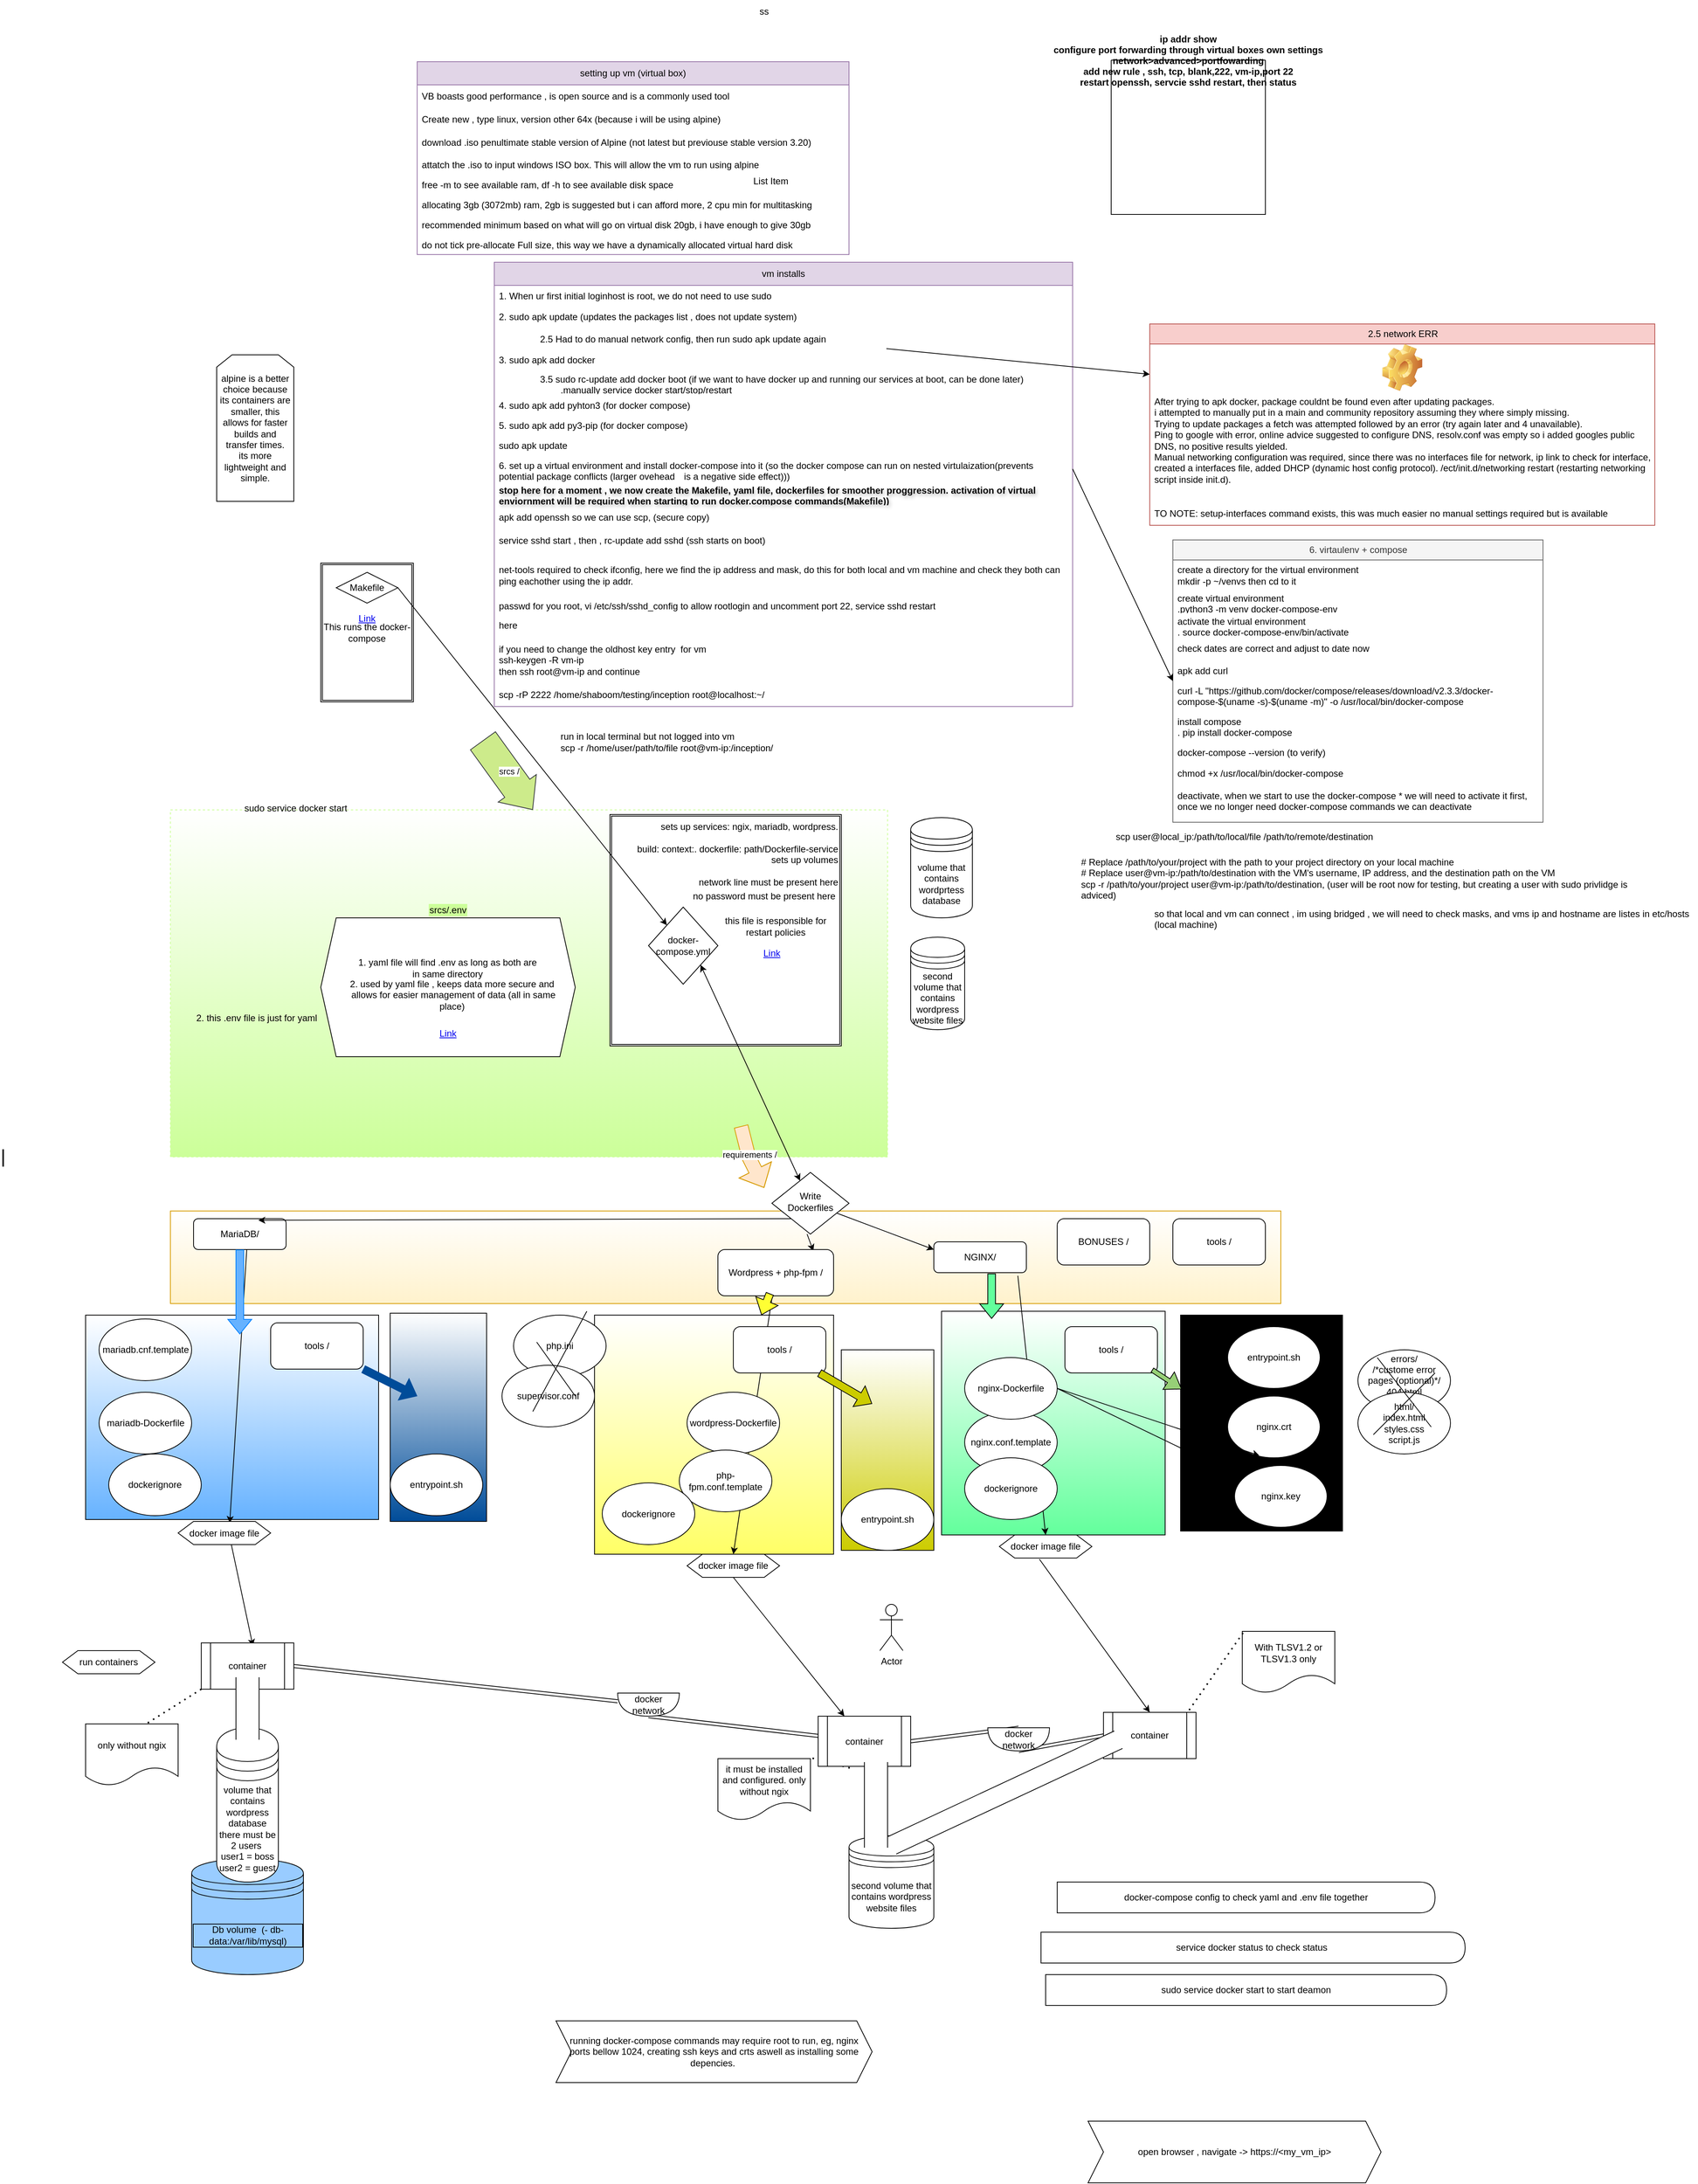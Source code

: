 <mxfile version="26.0.16">
  <diagram id="C5RBs43oDa-KdzZeNtuy" name="Page-1">
    <mxGraphModel dx="2435" dy="3095" grid="1" gridSize="10" guides="1" tooltips="1" connect="1" arrows="1" fold="1" page="1" pageScale="1" pageWidth="827" pageHeight="1169" background="#ffffff" math="0" shadow="0">
      <root>
        <mxCell id="WIyWlLk6GJQsqaUBKTNV-0" />
        <mxCell id="WIyWlLk6GJQsqaUBKTNV-1" parent="WIyWlLk6GJQsqaUBKTNV-0" />
        <mxCell id="QDZcUWIWedcfiBCgo4B5-206" value="Db volume&amp;nbsp; (- db-data:/var/lib/mysql)" style="shape=datastore;whiteSpace=wrap;html=1;labelBackgroundColor=none;labelBorderColor=default;fillColor=light-dark(#99CCFF,#EDEDED);" parent="WIyWlLk6GJQsqaUBKTNV-1" vertex="1">
          <mxGeometry x="-222.5" y="470" width="145" height="150" as="geometry" />
        </mxCell>
        <mxCell id="Z3fMapQdSAwZX1owhjYI-29" value="" style="rounded=0;whiteSpace=wrap;html=1;gradientColor=#004C99;" vertex="1" parent="WIyWlLk6GJQsqaUBKTNV-1">
          <mxGeometry x="35" y="-237.5" width="125" height="270" as="geometry" />
        </mxCell>
        <mxCell id="Z3fMapQdSAwZX1owhjYI-28" value="" style="rounded=0;whiteSpace=wrap;html=1;gradientColor=#66B2FF;" vertex="1" parent="WIyWlLk6GJQsqaUBKTNV-1">
          <mxGeometry x="-360" y="-235" width="380" height="265" as="geometry" />
        </mxCell>
        <mxCell id="Z3fMapQdSAwZX1owhjYI-17" value="" style="rounded=0;whiteSpace=wrap;html=1;gradientColor=#CCCC00;" vertex="1" parent="WIyWlLk6GJQsqaUBKTNV-1">
          <mxGeometry x="620" y="-190" width="120" height="260" as="geometry" />
        </mxCell>
        <mxCell id="Z3fMapQdSAwZX1owhjYI-14" value="" style="whiteSpace=wrap;html=1;aspect=fixed;gradientColor=#FFFF66;" vertex="1" parent="WIyWlLk6GJQsqaUBKTNV-1">
          <mxGeometry x="300" y="-235" width="310" height="310" as="geometry" />
        </mxCell>
        <mxCell id="Z3fMapQdSAwZX1owhjYI-5" value="" style="rounded=0;whiteSpace=wrap;html=1;gradientColor=light-dark(#97D077,#EDEDED);" vertex="1" parent="WIyWlLk6GJQsqaUBKTNV-1">
          <mxGeometry x="1060" y="-235" width="210" height="280" as="geometry" />
        </mxCell>
        <mxCell id="Z3fMapQdSAwZX1owhjYI-3" value="" style="rounded=0;whiteSpace=wrap;html=1;gradientColor=#63FF9C;" vertex="1" parent="WIyWlLk6GJQsqaUBKTNV-1">
          <mxGeometry x="750" y="-240" width="290" height="290" as="geometry" />
        </mxCell>
        <mxCell id="VuhiG2OMYxqmFF7oU0-H-84" value="" style="rounded=0;whiteSpace=wrap;html=1;fillColor=#FFFFFF;strokeColor=#d79b00;gradientColor=#FFF2CC;" parent="WIyWlLk6GJQsqaUBKTNV-1" vertex="1">
          <mxGeometry x="-250" y="-370" width="1440" height="120" as="geometry" />
        </mxCell>
        <mxCell id="VuhiG2OMYxqmFF7oU0-H-65" value="2.5 network ERR" style="swimlane;fontStyle=0;childLayout=stackLayout;horizontal=1;startSize=26;fillColor=#f8cecc;horizontalStack=0;resizeParent=1;resizeParentMax=0;resizeLast=0;collapsible=1;marginBottom=0;html=1;strokeColor=#b85450;" parent="WIyWlLk6GJQsqaUBKTNV-1" vertex="1">
          <mxGeometry x="1020" y="-1520" width="655" height="261" as="geometry">
            <mxRectangle x="1070" y="-1400" width="110" height="30" as="alternateBounds" />
          </mxGeometry>
        </mxCell>
        <mxCell id="VuhiG2OMYxqmFF7oU0-H-69" value="" style="shape=image;html=1;verticalLabelPosition=bottom;verticalAlign=top;imageAspect=1;aspect=fixed;image=img/clipart/Gear_128x128.png" parent="VuhiG2OMYxqmFF7oU0-H-65" vertex="1">
          <mxGeometry y="26" width="655" height="61" as="geometry" />
        </mxCell>
        <mxCell id="VuhiG2OMYxqmFF7oU0-H-66" value="After trying to apk docker, package couldnt be found even after updating packages.&lt;div&gt;i attempted to manually put in a main and community repository assuming they where simply missing.&lt;/div&gt;&lt;div&gt;Trying to update packages a fetch was attempted followed by an error (try again later and 4 unavailable).&lt;/div&gt;&lt;div&gt;Ping to google with error, online advice suggested to configure DNS, resolv.conf was empty so i added googles public DNS, no positive results yielded.&lt;/div&gt;&lt;div&gt;Manual networking configuration was required, since there was no interfaces file for network, ip link to check for interface, created a interfaces file, added DHCP (dynamic host config protocol). /ect/init.d/networking restart (restarting networking script inside init.d).&lt;/div&gt;" style="text;strokeColor=none;fillColor=none;align=left;verticalAlign=top;spacingLeft=4;spacingRight=4;overflow=hidden;rotatable=0;points=[[0,0.5],[1,0.5]];portConstraint=eastwest;whiteSpace=wrap;html=1;" parent="VuhiG2OMYxqmFF7oU0-H-65" vertex="1">
          <mxGeometry y="87" width="655" height="144" as="geometry" />
        </mxCell>
        <mxCell id="Z3fMapQdSAwZX1owhjYI-55" value="TO NOTE: setup-interfaces command exists, this was much easier no manual settings required but is available" style="text;strokeColor=none;fillColor=none;align=left;verticalAlign=middle;spacingLeft=4;spacingRight=4;overflow=hidden;points=[[0,0.5],[1,0.5]];portConstraint=eastwest;rotatable=0;whiteSpace=wrap;html=1;" vertex="1" parent="VuhiG2OMYxqmFF7oU0-H-65">
          <mxGeometry y="231" width="655" height="30" as="geometry" />
        </mxCell>
        <mxCell id="VuhiG2OMYxqmFF7oU0-H-0" value="" style="rounded=0;whiteSpace=wrap;html=1;strokeColor=#CCFF99;dashed=1;gradientColor=#CCFF99;" parent="WIyWlLk6GJQsqaUBKTNV-1" vertex="1">
          <mxGeometry x="-250" y="-890" width="930" height="450" as="geometry" />
        </mxCell>
        <mxCell id="QDZcUWIWedcfiBCgo4B5-194" value="sets up services: ngix, mariadb, wordpress.&lt;div&gt;&lt;br&gt;&lt;/div&gt;&lt;div&gt;build: context:. dockerfile: path/Dockerfile-service&lt;/div&gt;&lt;div&gt;sets up volumes&lt;/div&gt;&lt;div&gt;&lt;br&gt;&lt;/div&gt;&lt;div&gt;network line must be present here&lt;/div&gt;" style="shape=ext;double=1;whiteSpace=wrap;html=1;aspect=fixed;align=right;verticalAlign=top;" parent="WIyWlLk6GJQsqaUBKTNV-1" vertex="1">
          <mxGeometry x="320" y="-884" width="300" height="300" as="geometry" />
        </mxCell>
        <mxCell id="QDZcUWIWedcfiBCgo4B5-57" value="This runs the docker-compose" style="shape=ext;double=1;rounded=0;whiteSpace=wrap;html=1;" parent="WIyWlLk6GJQsqaUBKTNV-1" vertex="1">
          <mxGeometry x="-55" y="-1210" width="120" height="180" as="geometry" />
        </mxCell>
        <mxCell id="WIyWlLk6GJQsqaUBKTNV-3" value="NGINX/" style="rounded=1;whiteSpace=wrap;html=1;fontSize=12;glass=0;strokeWidth=1;shadow=0;" parent="WIyWlLk6GJQsqaUBKTNV-1" vertex="1">
          <mxGeometry x="740" y="-330" width="120" height="40" as="geometry" />
        </mxCell>
        <mxCell id="WIyWlLk6GJQsqaUBKTNV-6" value="Write Dockerfiles" style="rhombus;whiteSpace=wrap;html=1;shadow=0;fontFamily=Helvetica;fontSize=12;align=center;strokeWidth=1;spacing=6;spacingTop=-4;" parent="WIyWlLk6GJQsqaUBKTNV-1" vertex="1">
          <mxGeometry x="530" y="-420" width="100" height="80" as="geometry" />
        </mxCell>
        <mxCell id="WIyWlLk6GJQsqaUBKTNV-11" value="MariaDB/" style="rounded=1;whiteSpace=wrap;html=1;fontSize=12;glass=0;strokeWidth=1;shadow=0;" parent="WIyWlLk6GJQsqaUBKTNV-1" vertex="1">
          <mxGeometry x="-220" y="-360" width="120" height="40" as="geometry" />
        </mxCell>
        <mxCell id="QDZcUWIWedcfiBCgo4B5-4" value="" style="endArrow=classic;html=1;rounded=0;entryX=0.7;entryY=0.05;entryDx=0;entryDy=0;entryPerimeter=0;exitX=0;exitY=1;exitDx=0;exitDy=0;" parent="WIyWlLk6GJQsqaUBKTNV-1" source="WIyWlLk6GJQsqaUBKTNV-6" target="WIyWlLk6GJQsqaUBKTNV-11" edge="1">
          <mxGeometry width="50" height="50" relative="1" as="geometry">
            <mxPoint x="390" y="270" as="sourcePoint" />
            <mxPoint x="440" y="220" as="targetPoint" />
          </mxGeometry>
        </mxCell>
        <mxCell id="QDZcUWIWedcfiBCgo4B5-5" value="" style="endArrow=classic;html=1;rounded=0;exitX=0.58;exitY=0.95;exitDx=0;exitDy=0;exitPerimeter=0;entryX=0.825;entryY=0.033;entryDx=0;entryDy=0;entryPerimeter=0;" parent="WIyWlLk6GJQsqaUBKTNV-1" target="VuhiG2OMYxqmFF7oU0-H-88" edge="1">
          <mxGeometry width="50" height="50" relative="1" as="geometry">
            <mxPoint x="575.66" y="-340" as="sourcePoint" />
            <mxPoint x="500.005" y="144" as="targetPoint" />
          </mxGeometry>
        </mxCell>
        <mxCell id="QDZcUWIWedcfiBCgo4B5-6" value="" style="endArrow=classic;html=1;rounded=0;entryX=0;entryY=0.25;entryDx=0;entryDy=0;" parent="WIyWlLk6GJQsqaUBKTNV-1" source="WIyWlLk6GJQsqaUBKTNV-6" target="WIyWlLk6GJQsqaUBKTNV-3" edge="1">
          <mxGeometry width="50" height="50" relative="1" as="geometry">
            <mxPoint x="390" y="270" as="sourcePoint" />
            <mxPoint x="440" y="220" as="targetPoint" />
          </mxGeometry>
        </mxCell>
        <mxCell id="QDZcUWIWedcfiBCgo4B5-7" value="Makefile" style="rhombus;whiteSpace=wrap;html=1;" parent="WIyWlLk6GJQsqaUBKTNV-1" vertex="1">
          <mxGeometry x="-35" y="-1198" width="80" height="40" as="geometry" />
        </mxCell>
        <mxCell id="QDZcUWIWedcfiBCgo4B5-8" value="docker-compose.yml" style="rhombus;whiteSpace=wrap;html=1;" parent="WIyWlLk6GJQsqaUBKTNV-1" vertex="1">
          <mxGeometry x="370" y="-764" width="90" height="100" as="geometry" />
        </mxCell>
        <mxCell id="QDZcUWIWedcfiBCgo4B5-10" value="run containers" style="shape=hexagon;perimeter=hexagonPerimeter2;whiteSpace=wrap;html=1;fixedSize=1;" parent="WIyWlLk6GJQsqaUBKTNV-1" vertex="1">
          <mxGeometry x="-390" y="200" width="120" height="30" as="geometry" />
        </mxCell>
        <mxCell id="QDZcUWIWedcfiBCgo4B5-14" value="only without ngix" style="shape=document;whiteSpace=wrap;html=1;boundedLbl=1;" parent="WIyWlLk6GJQsqaUBKTNV-1" vertex="1">
          <mxGeometry x="-360" y="295" width="120" height="80" as="geometry" />
        </mxCell>
        <mxCell id="QDZcUWIWedcfiBCgo4B5-15" value="it must be installed and configured. only without ngix" style="shape=document;whiteSpace=wrap;html=1;boundedLbl=1;" parent="WIyWlLk6GJQsqaUBKTNV-1" vertex="1">
          <mxGeometry x="460" y="340" width="120" height="80" as="geometry" />
        </mxCell>
        <mxCell id="QDZcUWIWedcfiBCgo4B5-16" value="With TLSV1.2 or TLSV1.3 only" style="shape=document;whiteSpace=wrap;html=1;boundedLbl=1;" parent="WIyWlLk6GJQsqaUBKTNV-1" vertex="1">
          <mxGeometry x="1140" y="175" width="120" height="80" as="geometry" />
        </mxCell>
        <mxCell id="QDZcUWIWedcfiBCgo4B5-17" value="" style="endArrow=none;dashed=1;html=1;dashPattern=1 3;strokeWidth=2;rounded=0;entryX=0.667;entryY=-0.012;entryDx=0;entryDy=0;entryPerimeter=0;exitX=0;exitY=1;exitDx=0;exitDy=0;" parent="WIyWlLk6GJQsqaUBKTNV-1" source="QDZcUWIWedcfiBCgo4B5-28" target="QDZcUWIWedcfiBCgo4B5-14" edge="1">
          <mxGeometry width="50" height="50" relative="1" as="geometry">
            <mxPoint x="390" y="270" as="sourcePoint" />
            <mxPoint x="440" y="220" as="targetPoint" />
          </mxGeometry>
        </mxCell>
        <mxCell id="QDZcUWIWedcfiBCgo4B5-18" value="" style="endArrow=none;dashed=1;html=1;dashPattern=1 3;strokeWidth=2;rounded=0;entryX=0.975;entryY=-0.025;entryDx=0;entryDy=0;entryPerimeter=0;exitX=0.342;exitY=1.033;exitDx=0;exitDy=0;exitPerimeter=0;" parent="WIyWlLk6GJQsqaUBKTNV-1" source="QDZcUWIWedcfiBCgo4B5-27" target="QDZcUWIWedcfiBCgo4B5-15" edge="1">
          <mxGeometry width="50" height="50" relative="1" as="geometry">
            <mxPoint x="390" y="270" as="sourcePoint" />
            <mxPoint x="440" y="220" as="targetPoint" />
          </mxGeometry>
        </mxCell>
        <mxCell id="QDZcUWIWedcfiBCgo4B5-19" value="" style="endArrow=none;dashed=1;html=1;dashPattern=1 3;strokeWidth=2;rounded=0;entryX=0.583;entryY=0.933;entryDx=0;entryDy=0;exitX=0.008;exitY=0.025;exitDx=0;exitDy=0;exitPerimeter=0;entryPerimeter=0;" parent="WIyWlLk6GJQsqaUBKTNV-1" source="QDZcUWIWedcfiBCgo4B5-16" target="QDZcUWIWedcfiBCgo4B5-26" edge="1">
          <mxGeometry width="50" height="50" relative="1" as="geometry">
            <mxPoint x="390" y="270" as="sourcePoint" />
            <mxPoint x="440" y="220" as="targetPoint" />
          </mxGeometry>
        </mxCell>
        <mxCell id="QDZcUWIWedcfiBCgo4B5-20" value="" style="endArrow=classic;html=1;rounded=0;exitX=1;exitY=0.5;exitDx=0;exitDy=0;" parent="WIyWlLk6GJQsqaUBKTNV-1" source="QDZcUWIWedcfiBCgo4B5-7" target="QDZcUWIWedcfiBCgo4B5-8" edge="1">
          <mxGeometry width="50" height="50" relative="1" as="geometry">
            <mxPoint x="390" y="270" as="sourcePoint" />
            <mxPoint x="440" y="220" as="targetPoint" />
          </mxGeometry>
        </mxCell>
        <mxCell id="QDZcUWIWedcfiBCgo4B5-23" value="" style="endArrow=classic;html=1;rounded=0;exitX=0.575;exitY=1;exitDx=0;exitDy=0;exitPerimeter=0;entryX=0.558;entryY=0.067;entryDx=0;entryDy=0;entryPerimeter=0;" parent="WIyWlLk6GJQsqaUBKTNV-1" source="QDZcUWIWedcfiBCgo4B5-29" target="QDZcUWIWedcfiBCgo4B5-28" edge="1">
          <mxGeometry width="50" height="50" relative="1" as="geometry">
            <mxPoint x="390" y="270" as="sourcePoint" />
            <mxPoint x="380" y="340" as="targetPoint" />
          </mxGeometry>
        </mxCell>
        <mxCell id="QDZcUWIWedcfiBCgo4B5-24" value="" style="endArrow=classic;html=1;rounded=0;exitX=0.5;exitY=1;exitDx=0;exitDy=0;" parent="WIyWlLk6GJQsqaUBKTNV-1" source="QDZcUWIWedcfiBCgo4B5-195" target="QDZcUWIWedcfiBCgo4B5-27" edge="1">
          <mxGeometry width="50" height="50" relative="1" as="geometry">
            <mxPoint x="390" y="270" as="sourcePoint" />
            <mxPoint x="590" y="480" as="targetPoint" />
          </mxGeometry>
        </mxCell>
        <mxCell id="QDZcUWIWedcfiBCgo4B5-25" value="" style="endArrow=classic;html=1;rounded=0;exitX=0.433;exitY=1.05;exitDx=0;exitDy=0;exitPerimeter=0;entryX=0.5;entryY=0;entryDx=0;entryDy=0;" parent="WIyWlLk6GJQsqaUBKTNV-1" source="QDZcUWIWedcfiBCgo4B5-196" target="QDZcUWIWedcfiBCgo4B5-26" edge="1">
          <mxGeometry width="50" height="50" relative="1" as="geometry">
            <mxPoint x="390" y="270" as="sourcePoint" />
            <mxPoint x="747" y="470" as="targetPoint" />
          </mxGeometry>
        </mxCell>
        <mxCell id="QDZcUWIWedcfiBCgo4B5-26" value="container" style="shape=process;whiteSpace=wrap;html=1;backgroundOutline=1;" parent="WIyWlLk6GJQsqaUBKTNV-1" vertex="1">
          <mxGeometry x="960" y="280" width="120" height="60" as="geometry" />
        </mxCell>
        <mxCell id="QDZcUWIWedcfiBCgo4B5-27" value="container" style="shape=process;whiteSpace=wrap;html=1;backgroundOutline=1;" parent="WIyWlLk6GJQsqaUBKTNV-1" vertex="1">
          <mxGeometry x="590" y="285" width="120" height="65" as="geometry" />
        </mxCell>
        <mxCell id="QDZcUWIWedcfiBCgo4B5-28" value="container" style="shape=process;whiteSpace=wrap;html=1;backgroundOutline=1;" parent="WIyWlLk6GJQsqaUBKTNV-1" vertex="1">
          <mxGeometry x="-210" y="190" width="120" height="60" as="geometry" />
        </mxCell>
        <mxCell id="QDZcUWIWedcfiBCgo4B5-30" value="volume that contains wordprtess database" style="shape=datastore;whiteSpace=wrap;html=1;" parent="WIyWlLk6GJQsqaUBKTNV-1" vertex="1">
          <mxGeometry x="710" y="-880" width="80" height="130" as="geometry" />
        </mxCell>
        <mxCell id="QDZcUWIWedcfiBCgo4B5-32" value="second volume that contains wordpress website files" style="shape=datastore;whiteSpace=wrap;html=1;" parent="WIyWlLk6GJQsqaUBKTNV-1" vertex="1">
          <mxGeometry x="710" y="-725" width="70" height="120" as="geometry" />
        </mxCell>
        <mxCell id="QDZcUWIWedcfiBCgo4B5-54" value="" style="shape=link;html=1;rounded=0;exitX=1;exitY=0.5;exitDx=0;exitDy=0;" parent="WIyWlLk6GJQsqaUBKTNV-1" source="QDZcUWIWedcfiBCgo4B5-36" target="QDZcUWIWedcfiBCgo4B5-27" edge="1">
          <mxGeometry width="100" relative="1" as="geometry">
            <mxPoint x="340" y="390" as="sourcePoint" />
            <mxPoint x="440" y="390" as="targetPoint" />
          </mxGeometry>
        </mxCell>
        <UserObject label="Link" link="https://github.com/sparklebutt/Inception/blob/main/flowchart/Makefile" id="QDZcUWIWedcfiBCgo4B5-56">
          <mxCell style="text;html=1;strokeColor=none;fillColor=none;whiteSpace=wrap;align=center;verticalAlign=middle;fontColor=#0000EE;fontStyle=4;" parent="WIyWlLk6GJQsqaUBKTNV-1" vertex="1">
            <mxGeometry x="-25" y="-1158" width="60" height="40" as="geometry" />
          </mxCell>
        </UserObject>
        <mxCell id="QDZcUWIWedcfiBCgo4B5-144" value="" style="line;strokeWidth=2;html=1;direction=south;" parent="WIyWlLk6GJQsqaUBKTNV-1" vertex="1">
          <mxGeometry x="-470" y="-450" width="6.11" height="22.5" as="geometry" />
        </mxCell>
        <mxCell id="QDZcUWIWedcfiBCgo4B5-193" value="" style="endArrow=classic;startArrow=classic;html=1;rounded=0;entryX=1;entryY=1;entryDx=0;entryDy=0;" parent="WIyWlLk6GJQsqaUBKTNV-1" source="WIyWlLk6GJQsqaUBKTNV-6" target="QDZcUWIWedcfiBCgo4B5-8" edge="1">
          <mxGeometry width="50" height="50" relative="1" as="geometry">
            <mxPoint x="540" y="-110" as="sourcePoint" />
            <mxPoint x="590" y="-160" as="targetPoint" />
          </mxGeometry>
        </mxCell>
        <mxCell id="QDZcUWIWedcfiBCgo4B5-197" value="" style="endArrow=classic;html=1;rounded=0;exitX=0.575;exitY=1;exitDx=0;exitDy=0;exitPerimeter=0;entryX=0.558;entryY=0.067;entryDx=0;entryDy=0;entryPerimeter=0;" parent="WIyWlLk6GJQsqaUBKTNV-1" source="WIyWlLk6GJQsqaUBKTNV-11" target="QDZcUWIWedcfiBCgo4B5-29" edge="1">
          <mxGeometry width="50" height="50" relative="1" as="geometry">
            <mxPoint x="224" y="20" as="sourcePoint" />
            <mxPoint x="222" y="294" as="targetPoint" />
          </mxGeometry>
        </mxCell>
        <mxCell id="QDZcUWIWedcfiBCgo4B5-29" value="docker image file" style="shape=hexagon;perimeter=hexagonPerimeter2;whiteSpace=wrap;html=1;fixedSize=1;" parent="WIyWlLk6GJQsqaUBKTNV-1" vertex="1">
          <mxGeometry x="-240" y="32.5" width="120" height="30" as="geometry" />
        </mxCell>
        <mxCell id="QDZcUWIWedcfiBCgo4B5-195" value="docker image file" style="shape=hexagon;perimeter=hexagonPerimeter2;whiteSpace=wrap;html=1;fixedSize=1;" parent="WIyWlLk6GJQsqaUBKTNV-1" vertex="1">
          <mxGeometry x="420" y="75" width="120" height="30" as="geometry" />
        </mxCell>
        <mxCell id="QDZcUWIWedcfiBCgo4B5-199" value="" style="endArrow=classic;html=1;rounded=0;exitX=0.908;exitY=1.1;exitDx=0;exitDy=0;exitPerimeter=0;entryX=0.5;entryY=0;entryDx=0;entryDy=0;" parent="WIyWlLk6GJQsqaUBKTNV-1" source="WIyWlLk6GJQsqaUBKTNV-3" target="QDZcUWIWedcfiBCgo4B5-196" edge="1">
          <mxGeometry width="50" height="50" relative="1" as="geometry">
            <mxPoint x="762" y="-8" as="sourcePoint" />
            <mxPoint x="760" y="470" as="targetPoint" />
          </mxGeometry>
        </mxCell>
        <mxCell id="QDZcUWIWedcfiBCgo4B5-196" value="docker image file" style="shape=hexagon;perimeter=hexagonPerimeter2;whiteSpace=wrap;html=1;fixedSize=1;" parent="WIyWlLk6GJQsqaUBKTNV-1" vertex="1">
          <mxGeometry x="825" y="50" width="120" height="30" as="geometry" />
        </mxCell>
        <mxCell id="QDZcUWIWedcfiBCgo4B5-200" value="volume that contains wordpress database&lt;div&gt;there must be 2 users&amp;nbsp;&lt;div&gt;user1 = boss&lt;/div&gt;&lt;div&gt;user2 = guest&lt;/div&gt;&lt;/div&gt;" style="shape=datastore;whiteSpace=wrap;html=1;" parent="WIyWlLk6GJQsqaUBKTNV-1" vertex="1">
          <mxGeometry x="-190" y="300" width="80" height="200" as="geometry" />
        </mxCell>
        <mxCell id="QDZcUWIWedcfiBCgo4B5-201" value="second volume that contains wordpress website files" style="shape=datastore;whiteSpace=wrap;html=1;" parent="WIyWlLk6GJQsqaUBKTNV-1" vertex="1">
          <mxGeometry x="630" y="440" width="110" height="120" as="geometry" />
        </mxCell>
        <mxCell id="QDZcUWIWedcfiBCgo4B5-203" value="" style="shape=link;html=1;rounded=0;exitX=1;exitY=0.5;exitDx=0;exitDy=0;entryX=0;entryY=0.5;entryDx=0;entryDy=0;" parent="WIyWlLk6GJQsqaUBKTNV-1" source="QDZcUWIWedcfiBCgo4B5-202" target="QDZcUWIWedcfiBCgo4B5-26" edge="1">
          <mxGeometry width="100" relative="1" as="geometry">
            <mxPoint x="580" y="270" as="sourcePoint" />
            <mxPoint x="740" y="270" as="targetPoint" />
          </mxGeometry>
        </mxCell>
        <mxCell id="QDZcUWIWedcfiBCgo4B5-204" value="" style="shape=link;html=1;rounded=0;exitX=1;exitY=0.5;exitDx=0;exitDy=0;entryX=0;entryY=0.5;entryDx=0;entryDy=0;" parent="WIyWlLk6GJQsqaUBKTNV-1" source="QDZcUWIWedcfiBCgo4B5-27" target="QDZcUWIWedcfiBCgo4B5-202" edge="1">
          <mxGeometry width="100" relative="1" as="geometry">
            <mxPoint x="570" y="270" as="sourcePoint" />
            <mxPoint x="700" y="280" as="targetPoint" />
          </mxGeometry>
        </mxCell>
        <mxCell id="QDZcUWIWedcfiBCgo4B5-202" value="docker network" style="shape=or;whiteSpace=wrap;html=1;direction=south;" parent="WIyWlLk6GJQsqaUBKTNV-1" vertex="1">
          <mxGeometry x="810" y="300" width="80" height="30" as="geometry" />
        </mxCell>
        <mxCell id="QDZcUWIWedcfiBCgo4B5-205" value="" style="shape=link;html=1;rounded=0;exitX=1;exitY=0.5;exitDx=0;exitDy=0;" parent="WIyWlLk6GJQsqaUBKTNV-1" source="QDZcUWIWedcfiBCgo4B5-28" target="QDZcUWIWedcfiBCgo4B5-36" edge="1">
          <mxGeometry width="100" relative="1" as="geometry">
            <mxPoint x="275" y="270" as="sourcePoint" />
            <mxPoint x="450" y="270" as="targetPoint" />
          </mxGeometry>
        </mxCell>
        <mxCell id="QDZcUWIWedcfiBCgo4B5-36" value="docker network" style="shape=or;whiteSpace=wrap;html=1;direction=south;" parent="WIyWlLk6GJQsqaUBKTNV-1" vertex="1">
          <mxGeometry x="330" y="255" width="80" height="30" as="geometry" />
        </mxCell>
        <mxCell id="QDZcUWIWedcfiBCgo4B5-207" value="no password must be present here" style="text;html=1;align=center;verticalAlign=middle;whiteSpace=wrap;rounded=0;" parent="WIyWlLk6GJQsqaUBKTNV-1" vertex="1">
          <mxGeometry x="420" y="-793.5" width="200" height="30" as="geometry" />
        </mxCell>
        <mxCell id="QDZcUWIWedcfiBCgo4B5-216" value="srcs/.env" style="shape=hexagon;perimeter=hexagonPerimeter2;whiteSpace=wrap;html=1;fixedSize=1;align=center;labelPosition=center;verticalLabelPosition=top;verticalAlign=bottom;labelBackgroundColor=#CCFF99;labelBorderColor=#CCFF99;" parent="WIyWlLk6GJQsqaUBKTNV-1" vertex="1">
          <mxGeometry x="-55" y="-750" width="330" height="180" as="geometry" />
        </mxCell>
        <mxCell id="QDZcUWIWedcfiBCgo4B5-220" value="1. yaml file will find .env as long as both are in same directory" style="text;html=1;align=center;verticalAlign=middle;whiteSpace=wrap;rounded=0;" parent="WIyWlLk6GJQsqaUBKTNV-1" vertex="1">
          <mxGeometry x="-13" y="-700" width="245" height="30" as="geometry" />
        </mxCell>
        <mxCell id="QDZcUWIWedcfiBCgo4B5-210" value="srcs /" style="shape=flexArrow;endArrow=classic;html=1;rounded=0;width=40;endSize=11;fillColor=#cdeb8b;strokeColor=#36393d;" parent="WIyWlLk6GJQsqaUBKTNV-1" edge="1">
          <mxGeometry x="-0.061" y="4" width="50" height="50" relative="1" as="geometry">
            <mxPoint x="155" y="-980" as="sourcePoint" />
            <mxPoint x="220" y="-890" as="targetPoint" />
            <mxPoint as="offset" />
          </mxGeometry>
        </mxCell>
        <mxCell id="QDZcUWIWedcfiBCgo4B5-222" value="2. this .env file is just for yaml" style="text;html=1;align=center;verticalAlign=middle;whiteSpace=wrap;rounded=0;" parent="WIyWlLk6GJQsqaUBKTNV-1" vertex="1">
          <mxGeometry x="-258" y="-635" width="240" height="30" as="geometry" />
        </mxCell>
        <mxCell id="QDZcUWIWedcfiBCgo4B5-223" value="2. used by yaml file , keeps data more secure and&amp;nbsp; allows for easier management of data (all in same place)&amp;nbsp;" style="text;html=1;align=center;verticalAlign=middle;whiteSpace=wrap;rounded=0;" parent="WIyWlLk6GJQsqaUBKTNV-1" vertex="1">
          <mxGeometry x="-33" y="-665" width="300" height="30" as="geometry" />
        </mxCell>
        <mxCell id="QDZcUWIWedcfiBCgo4B5-224" value="this file is responsible for restart policies" style="text;html=1;align=center;verticalAlign=middle;whiteSpace=wrap;rounded=0;" parent="WIyWlLk6GJQsqaUBKTNV-1" vertex="1">
          <mxGeometry x="450" y="-754" width="170" height="30" as="geometry" />
        </mxCell>
        <UserObject label="Link" link="https://github.com/sparklebutt/Inception/blob/main/flowchart/example_env" id="QDZcUWIWedcfiBCgo4B5-225">
          <mxCell style="text;html=1;strokeColor=none;fillColor=none;whiteSpace=wrap;align=center;verticalAlign=middle;fontColor=#0000EE;fontStyle=4;" parent="WIyWlLk6GJQsqaUBKTNV-1" vertex="1">
            <mxGeometry x="80" y="-620" width="60" height="40" as="geometry" />
          </mxCell>
        </UserObject>
        <UserObject label="Link" link="https://github.com/sparklebutt/Inception/blob/main/flowchart/example_yaml" id="QDZcUWIWedcfiBCgo4B5-226">
          <mxCell style="text;html=1;strokeColor=none;fillColor=none;whiteSpace=wrap;align=center;verticalAlign=middle;fontColor=#0000EE;fontStyle=4;" parent="WIyWlLk6GJQsqaUBKTNV-1" vertex="1">
            <mxGeometry x="500" y="-724" width="60" height="40" as="geometry" />
          </mxCell>
        </UserObject>
        <mxCell id="VuhiG2OMYxqmFF7oU0-H-3" value="requirements /" style="shape=flexArrow;endArrow=classic;html=1;rounded=0;endWidth=28;endSize=8.16;width=18;fillColor=#ffe6cc;strokeColor=#d79b00;" parent="WIyWlLk6GJQsqaUBKTNV-1" edge="1">
          <mxGeometry x="-0.108" y="2" width="50" height="50" relative="1" as="geometry">
            <mxPoint x="490" y="-480" as="sourcePoint" />
            <mxPoint x="520" y="-400" as="targetPoint" />
            <Array as="points">
              <mxPoint x="500" y="-440" />
            </Array>
            <mxPoint as="offset" />
          </mxGeometry>
        </mxCell>
        <mxCell id="VuhiG2OMYxqmFF7oU0-H-5" value="nginx.conf.template" style="ellipse;whiteSpace=wrap;html=1;" parent="WIyWlLk6GJQsqaUBKTNV-1" vertex="1">
          <mxGeometry x="780" y="-110" width="120" height="80" as="geometry" />
        </mxCell>
        <mxCell id="VuhiG2OMYxqmFF7oU0-H-6" value="vm installs" style="swimlane;fontStyle=0;childLayout=stackLayout;horizontal=1;startSize=30;horizontalStack=0;resizeParent=1;resizeParentMax=0;resizeLast=0;collapsible=1;marginBottom=0;whiteSpace=wrap;html=1;fillColor=#e1d5e7;strokeColor=#9673a6;" parent="WIyWlLk6GJQsqaUBKTNV-1" vertex="1">
          <mxGeometry x="170" y="-1600" width="750" height="576" as="geometry">
            <mxRectangle x="420" y="-1270" width="100" height="30" as="alternateBounds" />
          </mxGeometry>
        </mxCell>
        <mxCell id="VuhiG2OMYxqmFF7oU0-H-50" value="1. When ur first initial loginhost is root, we do not need to use sudo" style="text;strokeColor=none;fillColor=none;align=left;verticalAlign=top;spacingLeft=4;spacingRight=4;overflow=hidden;rotatable=0;points=[[0,0.5],[1,0.5]];portConstraint=eastwest;whiteSpace=wrap;html=1;" parent="VuhiG2OMYxqmFF7oU0-H-6" vertex="1">
          <mxGeometry y="30" width="750" height="26" as="geometry" />
        </mxCell>
        <mxCell id="VuhiG2OMYxqmFF7oU0-H-7" value="2. sudo apk update (updates the packages list , does not update system)" style="text;strokeColor=none;fillColor=none;align=left;verticalAlign=middle;spacingLeft=4;spacingRight=4;overflow=hidden;points=[[0,0.5],[1,0.5]];portConstraint=eastwest;rotatable=0;whiteSpace=wrap;html=1;" parent="VuhiG2OMYxqmFF7oU0-H-6" vertex="1">
          <mxGeometry y="56" width="750" height="30" as="geometry" />
        </mxCell>
        <mxCell id="VuhiG2OMYxqmFF7oU0-H-51" value="&lt;span style=&quot;white-space: pre;&quot;&gt;&#x9;&lt;/span&gt;&lt;span style=&quot;white-space: pre;&quot;&gt;&#x9;&lt;/span&gt;2.5 Had to do manual network config, then run sudo apk update again" style="text;strokeColor=none;fillColor=none;align=left;verticalAlign=top;spacingLeft=4;spacingRight=4;overflow=hidden;rotatable=0;points=[[0,0.5],[1,0.5]];portConstraint=eastwest;whiteSpace=wrap;html=1;" parent="VuhiG2OMYxqmFF7oU0-H-6" vertex="1">
          <mxGeometry y="86" width="750" height="26" as="geometry" />
        </mxCell>
        <mxCell id="VuhiG2OMYxqmFF7oU0-H-8" value="3. sudo apk add docker" style="text;strokeColor=none;fillColor=none;align=left;verticalAlign=middle;spacingLeft=4;spacingRight=4;overflow=hidden;points=[[0,0.5],[1,0.5]];portConstraint=eastwest;rotatable=0;whiteSpace=wrap;html=1;" parent="VuhiG2OMYxqmFF7oU0-H-6" vertex="1">
          <mxGeometry y="112" width="750" height="30" as="geometry" />
        </mxCell>
        <mxCell id="VuhiG2OMYxqmFF7oU0-H-9" value="&lt;span style=&quot;white-space: pre;&quot;&gt;&#x9;&lt;/span&gt;&lt;span style=&quot;white-space: pre;&quot;&gt;&#x9;&lt;/span&gt;3.5 sudo rc-update add docker boot (if we want to have docker up and running our services at boot, can be done later)&lt;div&gt;&lt;span style=&quot;white-space: pre;&quot;&gt;&#x9;&lt;/span&gt;&lt;span style=&quot;white-space: pre;&quot;&gt;&#x9;&lt;/span&gt;&lt;span style=&quot;white-space: pre;&quot;&gt;&#x9;&lt;/span&gt;.manually service docker start/stop/restart&lt;/div&gt;" style="text;strokeColor=none;fillColor=none;align=left;verticalAlign=middle;spacingLeft=4;spacingRight=4;overflow=hidden;points=[[0,0.5],[1,0.5]];portConstraint=eastwest;rotatable=0;whiteSpace=wrap;html=1;" parent="VuhiG2OMYxqmFF7oU0-H-6" vertex="1">
          <mxGeometry y="142" width="750" height="30" as="geometry" />
        </mxCell>
        <mxCell id="VuhiG2OMYxqmFF7oU0-H-12" value="4. sudo apk add pyhton3 (for docker compose)&amp;nbsp;" style="text;strokeColor=none;fillColor=none;align=left;verticalAlign=top;spacingLeft=4;spacingRight=4;overflow=hidden;rotatable=0;points=[[0,0.5],[1,0.5]];portConstraint=eastwest;whiteSpace=wrap;html=1;" parent="VuhiG2OMYxqmFF7oU0-H-6" vertex="1">
          <mxGeometry y="172" width="750" height="26" as="geometry" />
        </mxCell>
        <mxCell id="VuhiG2OMYxqmFF7oU0-H-13" value="5. sudo apk add py3-pip (for docker compose)" style="text;strokeColor=none;fillColor=none;align=left;verticalAlign=top;spacingLeft=4;spacingRight=4;overflow=hidden;rotatable=0;points=[[0,0.5],[1,0.5]];portConstraint=eastwest;whiteSpace=wrap;html=1;" parent="VuhiG2OMYxqmFF7oU0-H-6" vertex="1">
          <mxGeometry y="198" width="750" height="26" as="geometry" />
        </mxCell>
        <mxCell id="VuhiG2OMYxqmFF7oU0-H-25" value="sudo apk update" style="text;strokeColor=none;fillColor=none;align=left;verticalAlign=top;spacingLeft=4;spacingRight=4;overflow=hidden;rotatable=0;points=[[0,0.5],[1,0.5]];portConstraint=eastwest;whiteSpace=wrap;html=1;" parent="VuhiG2OMYxqmFF7oU0-H-6" vertex="1">
          <mxGeometry y="224" width="750" height="26" as="geometry" />
        </mxCell>
        <mxCell id="VuhiG2OMYxqmFF7oU0-H-71" value="6. set up a virtual environment and install docker-compose into it (so the docker compose can run on nested virtulaization(prevents potential package conflicts (larger ovehead &lt;span style=&quot;white-space: pre;&quot;&gt;&#x9;&lt;/span&gt;is a negative side effect)))" style="text;strokeColor=none;fillColor=none;align=left;verticalAlign=top;spacingLeft=4;spacingRight=4;overflow=hidden;rotatable=0;points=[[0,0.5],[1,0.5]];portConstraint=eastwest;whiteSpace=wrap;html=1;" parent="VuhiG2OMYxqmFF7oU0-H-6" vertex="1">
          <mxGeometry y="250" width="750" height="36" as="geometry" />
        </mxCell>
        <mxCell id="VuhiG2OMYxqmFF7oU0-H-79" value="stop here for a moment , we now create the Makefile, yaml file, dockerfiles for smoother proggression. activation of virtual enviornment will be required when starting to run docker.compose commands(Makefile))&amp;nbsp;" style="text;strokeColor=none;fillColor=none;align=left;verticalAlign=middle;spacingLeft=4;spacingRight=4;overflow=hidden;points=[[0,0.5],[1,0.5]];portConstraint=eastwest;rotatable=0;whiteSpace=wrap;html=1;fontStyle=1;textShadow=1;" parent="VuhiG2OMYxqmFF7oU0-H-6" vertex="1">
          <mxGeometry y="286" width="750" height="30" as="geometry" />
        </mxCell>
        <mxCell id="Z3fMapQdSAwZX1owhjYI-53" value="apk add openssh so we can use scp, (secure copy)" style="text;strokeColor=none;fillColor=none;align=left;verticalAlign=middle;spacingLeft=4;spacingRight=4;overflow=hidden;points=[[0,0.5],[1,0.5]];portConstraint=eastwest;rotatable=0;whiteSpace=wrap;html=1;" vertex="1" parent="VuhiG2OMYxqmFF7oU0-H-6">
          <mxGeometry y="316" width="750" height="30" as="geometry" />
        </mxCell>
        <mxCell id="Z3fMapQdSAwZX1owhjYI-54" value="service sshd start , then , rc-update add sshd (ssh starts on boot)" style="text;strokeColor=none;fillColor=none;align=left;verticalAlign=middle;spacingLeft=4;spacingRight=4;overflow=hidden;points=[[0,0.5],[1,0.5]];portConstraint=eastwest;rotatable=0;whiteSpace=wrap;html=1;" vertex="1" parent="VuhiG2OMYxqmFF7oU0-H-6">
          <mxGeometry y="346" width="750" height="30" as="geometry" />
        </mxCell>
        <mxCell id="Z3fMapQdSAwZX1owhjYI-57" value="net-tools required to check ifconfig, here we find the ip address and mask, do this for both local and vm machine and check they both can ping eachother using the ip addr." style="text;strokeColor=none;fillColor=none;align=left;verticalAlign=middle;spacingLeft=4;spacingRight=4;overflow=hidden;points=[[0,0.5],[1,0.5]];portConstraint=eastwest;rotatable=0;whiteSpace=wrap;html=1;" vertex="1" parent="VuhiG2OMYxqmFF7oU0-H-6">
          <mxGeometry y="376" width="750" height="60" as="geometry" />
        </mxCell>
        <mxCell id="Z3fMapQdSAwZX1owhjYI-59" value="passwd for you root, vi /etc/ssh/sshd_config to allow rootlogin and uncomment port 22, service sshd restart" style="text;strokeColor=none;fillColor=none;align=left;verticalAlign=middle;spacingLeft=4;spacingRight=4;overflow=hidden;points=[[0,0.5],[1,0.5]];portConstraint=eastwest;rotatable=0;whiteSpace=wrap;html=1;" vertex="1" parent="VuhiG2OMYxqmFF7oU0-H-6">
          <mxGeometry y="436" width="750" height="20" as="geometry" />
        </mxCell>
        <mxCell id="Z3fMapQdSAwZX1owhjYI-63" value="here" style="text;strokeColor=none;fillColor=none;align=left;verticalAlign=middle;spacingLeft=4;spacingRight=4;overflow=hidden;points=[[0,0.5],[1,0.5]];portConstraint=eastwest;rotatable=0;whiteSpace=wrap;html=1;" vertex="1" parent="VuhiG2OMYxqmFF7oU0-H-6">
          <mxGeometry y="456" width="750" height="30" as="geometry" />
        </mxCell>
        <mxCell id="Z3fMapQdSAwZX1owhjYI-60" value="&lt;div&gt;if you need to change the oldhost key entry&amp;nbsp; for vm&lt;/div&gt;ssh-keygen -R vm-ip&lt;div&gt;then ssh root@vm-ip and continue&lt;/div&gt;" style="text;strokeColor=none;fillColor=none;align=left;verticalAlign=middle;spacingLeft=4;spacingRight=4;overflow=hidden;points=[[0,0.5],[1,0.5]];portConstraint=eastwest;rotatable=0;whiteSpace=wrap;html=1;" vertex="1" parent="VuhiG2OMYxqmFF7oU0-H-6">
          <mxGeometry y="486" width="750" height="60" as="geometry" />
        </mxCell>
        <mxCell id="Z3fMapQdSAwZX1owhjYI-67" value="scp -rP 2222 /home/shaboom/testing/inception root@localhost:~/" style="text;strokeColor=none;fillColor=none;align=left;verticalAlign=middle;spacingLeft=4;spacingRight=4;overflow=hidden;points=[[0,0.5],[1,0.5]];portConstraint=eastwest;rotatable=0;whiteSpace=wrap;html=1;" vertex="1" parent="VuhiG2OMYxqmFF7oU0-H-6">
          <mxGeometry y="546" width="750" height="30" as="geometry" />
        </mxCell>
        <mxCell id="VuhiG2OMYxqmFF7oU0-H-26" value="alpine is a better choice because its containers are smaller, this allows for faster builds and transfer times.&lt;div&gt;its more lightweight and simple.&lt;/div&gt;" style="shape=loopLimit;whiteSpace=wrap;html=1;" parent="WIyWlLk6GJQsqaUBKTNV-1" vertex="1">
          <mxGeometry x="-190" y="-1480" width="100" height="190" as="geometry" />
        </mxCell>
        <mxCell id="VuhiG2OMYxqmFF7oU0-H-27" value="nginx.crt" style="ellipse;whiteSpace=wrap;html=1;" parent="WIyWlLk6GJQsqaUBKTNV-1" vertex="1">
          <mxGeometry x="1121" y="-130" width="120" height="80" as="geometry" />
        </mxCell>
        <mxCell id="VuhiG2OMYxqmFF7oU0-H-28" value="nginx.key" style="ellipse;whiteSpace=wrap;html=1;" parent="WIyWlLk6GJQsqaUBKTNV-1" vertex="1">
          <mxGeometry x="1130" y="-40" width="120" height="80" as="geometry" />
        </mxCell>
        <mxCell id="VuhiG2OMYxqmFF7oU0-H-29" value="entrypoint.sh" style="ellipse;whiteSpace=wrap;html=1;" parent="WIyWlLk6GJQsqaUBKTNV-1" vertex="1">
          <mxGeometry x="1121" y="-220" width="120" height="80" as="geometry" />
        </mxCell>
        <mxCell id="VuhiG2OMYxqmFF7oU0-H-30" value="errors/&lt;div&gt;/*custome error pages (optional)*/&lt;br&gt;&lt;div&gt;404.html&lt;/div&gt;&lt;div&gt;500.html&lt;/div&gt;&lt;/div&gt;" style="ellipse;whiteSpace=wrap;html=1;" parent="WIyWlLk6GJQsqaUBKTNV-1" vertex="1">
          <mxGeometry x="1290" y="-190" width="120" height="80" as="geometry" />
        </mxCell>
        <mxCell id="VuhiG2OMYxqmFF7oU0-H-31" value="html/&lt;div&gt;index.html&lt;/div&gt;&lt;div&gt;styles.css&lt;/div&gt;&lt;div&gt;script.js&lt;/div&gt;" style="ellipse;whiteSpace=wrap;html=1;" parent="WIyWlLk6GJQsqaUBKTNV-1" vertex="1">
          <mxGeometry x="1290" y="-135" width="120" height="80" as="geometry" />
        </mxCell>
        <mxCell id="VuhiG2OMYxqmFF7oU0-H-36" value="php.ini" style="ellipse;whiteSpace=wrap;html=1;" parent="WIyWlLk6GJQsqaUBKTNV-1" vertex="1">
          <mxGeometry x="195" y="-235" width="120" height="80" as="geometry" />
        </mxCell>
        <mxCell id="VuhiG2OMYxqmFF7oU0-H-37" value="supervisor.conf" style="ellipse;whiteSpace=wrap;html=1;" parent="WIyWlLk6GJQsqaUBKTNV-1" vertex="1">
          <mxGeometry x="180" y="-170" width="120" height="80" as="geometry" />
        </mxCell>
        <mxCell id="VuhiG2OMYxqmFF7oU0-H-38" value="mariadb.cnf.template" style="ellipse;whiteSpace=wrap;html=1;" parent="WIyWlLk6GJQsqaUBKTNV-1" vertex="1">
          <mxGeometry x="-342.5" y="-230" width="120" height="80" as="geometry" />
        </mxCell>
        <mxCell id="VuhiG2OMYxqmFF7oU0-H-39" value="open browser , navigate -&amp;gt; https://&amp;lt;my_vm_ip&amp;gt;" style="shape=step;perimeter=stepPerimeter;whiteSpace=wrap;html=1;fixedSize=1;" parent="WIyWlLk6GJQsqaUBKTNV-1" vertex="1">
          <mxGeometry x="940" y="810" width="380" height="80" as="geometry" />
        </mxCell>
        <mxCell id="VuhiG2OMYxqmFF7oU0-H-40" value="running docker-compose commands may require root to run, eg, nginx&lt;div&gt;ports bellow 1024, creating ssh keys and crts aswell as installing some depencies.&amp;nbsp;&lt;/div&gt;" style="shape=step;perimeter=stepPerimeter;whiteSpace=wrap;html=1;fixedSize=1;" parent="WIyWlLk6GJQsqaUBKTNV-1" vertex="1">
          <mxGeometry x="250" y="680" width="410" height="80" as="geometry" />
        </mxCell>
        <mxCell id="VuhiG2OMYxqmFF7oU0-H-41" value="setting up vm (virtual box)" style="swimlane;fontStyle=0;childLayout=stackLayout;horizontal=1;startSize=30;horizontalStack=0;resizeParent=1;resizeParentMax=0;resizeLast=0;collapsible=1;marginBottom=0;whiteSpace=wrap;html=1;fillColor=#e1d5e7;strokeColor=#9673a6;" parent="WIyWlLk6GJQsqaUBKTNV-1" vertex="1">
          <mxGeometry x="70" y="-1860" width="560" height="250" as="geometry" />
        </mxCell>
        <mxCell id="VuhiG2OMYxqmFF7oU0-H-42" value="VB boasts good performance , is open source and is a commonly used tool" style="text;strokeColor=none;fillColor=none;align=left;verticalAlign=middle;spacingLeft=4;spacingRight=4;overflow=hidden;points=[[0,0.5],[1,0.5]];portConstraint=eastwest;rotatable=0;whiteSpace=wrap;html=1;" parent="VuhiG2OMYxqmFF7oU0-H-41" vertex="1">
          <mxGeometry y="30" width="560" height="30" as="geometry" />
        </mxCell>
        <mxCell id="VuhiG2OMYxqmFF7oU0-H-43" value="Create new , type linux, version other 64x (because i will be using alpine)" style="text;strokeColor=none;fillColor=none;align=left;verticalAlign=middle;spacingLeft=4;spacingRight=4;overflow=hidden;points=[[0,0.5],[1,0.5]];portConstraint=eastwest;rotatable=0;whiteSpace=wrap;html=1;" parent="VuhiG2OMYxqmFF7oU0-H-41" vertex="1">
          <mxGeometry y="60" width="560" height="30" as="geometry" />
        </mxCell>
        <mxCell id="VuhiG2OMYxqmFF7oU0-H-44" value="download .iso&amp;nbsp;&lt;span style=&quot;background-color: transparent;&quot;&gt;penultimate stable&amp;nbsp;&lt;/span&gt;&lt;span style=&quot;background-color: transparent; color: light-dark(rgb(0, 0, 0), rgb(255, 255, 255));&quot;&gt;version of Alpine (not latest but previouse stable version 3.20)&lt;/span&gt;" style="text;strokeColor=none;fillColor=none;align=left;verticalAlign=middle;spacingLeft=4;spacingRight=4;overflow=hidden;points=[[0,0.5],[1,0.5]];portConstraint=eastwest;rotatable=0;whiteSpace=wrap;html=1;" parent="VuhiG2OMYxqmFF7oU0-H-41" vertex="1">
          <mxGeometry y="90" width="560" height="30" as="geometry" />
        </mxCell>
        <mxCell id="VuhiG2OMYxqmFF7oU0-H-45" value="attatch the .iso to input windows ISO box. This will allow the vm to run using alpine" style="text;strokeColor=none;fillColor=none;align=left;verticalAlign=top;spacingLeft=4;spacingRight=4;overflow=hidden;rotatable=0;points=[[0,0.5],[1,0.5]];portConstraint=eastwest;whiteSpace=wrap;html=1;" parent="VuhiG2OMYxqmFF7oU0-H-41" vertex="1">
          <mxGeometry y="120" width="560" height="26" as="geometry" />
        </mxCell>
        <mxCell id="VuhiG2OMYxqmFF7oU0-H-47" value="free -m to see available ram, df -h to see available disk space" style="text;strokeColor=none;fillColor=none;align=left;verticalAlign=top;spacingLeft=4;spacingRight=4;overflow=hidden;rotatable=0;points=[[0,0.5],[1,0.5]];portConstraint=eastwest;whiteSpace=wrap;html=1;" parent="VuhiG2OMYxqmFF7oU0-H-41" vertex="1">
          <mxGeometry y="146" width="560" height="26" as="geometry" />
        </mxCell>
        <mxCell id="VuhiG2OMYxqmFF7oU0-H-46" value="allocating 3gb (3072mb) ram, 2gb is suggested but i can afford more, 2 cpu min for multitasking" style="text;strokeColor=none;fillColor=none;align=left;verticalAlign=top;spacingLeft=4;spacingRight=4;overflow=hidden;rotatable=0;points=[[0,0.5],[1,0.5]];portConstraint=eastwest;whiteSpace=wrap;html=1;" parent="VuhiG2OMYxqmFF7oU0-H-41" vertex="1">
          <mxGeometry y="172" width="560" height="26" as="geometry" />
        </mxCell>
        <mxCell id="VuhiG2OMYxqmFF7oU0-H-48" value="recommended minimum based on what will go on virtual disk 20gb, i have enough to give 30gb" style="text;strokeColor=none;fillColor=none;align=left;verticalAlign=top;spacingLeft=4;spacingRight=4;overflow=hidden;rotatable=0;points=[[0,0.5],[1,0.5]];portConstraint=eastwest;whiteSpace=wrap;html=1;" parent="VuhiG2OMYxqmFF7oU0-H-41" vertex="1">
          <mxGeometry y="198" width="560" height="26" as="geometry" />
        </mxCell>
        <mxCell id="VuhiG2OMYxqmFF7oU0-H-49" value="do not tick pre-allocate Full size, this way we have a dynamically allocated virtual hard disk" style="text;strokeColor=none;fillColor=none;align=left;verticalAlign=top;spacingLeft=4;spacingRight=4;overflow=hidden;rotatable=0;points=[[0,0.5],[1,0.5]];portConstraint=eastwest;whiteSpace=wrap;html=1;" parent="VuhiG2OMYxqmFF7oU0-H-41" vertex="1">
          <mxGeometry y="224" width="560" height="26" as="geometry" />
        </mxCell>
        <mxCell id="VuhiG2OMYxqmFF7oU0-H-70" value="" style="endArrow=classic;html=1;rounded=0;entryX=0;entryY=0.25;entryDx=0;entryDy=0;" parent="WIyWlLk6GJQsqaUBKTNV-1" source="VuhiG2OMYxqmFF7oU0-H-51" target="VuhiG2OMYxqmFF7oU0-H-65" edge="1">
          <mxGeometry width="50" height="50" relative="1" as="geometry">
            <mxPoint x="710" y="-1230" as="sourcePoint" />
            <mxPoint x="760" y="-1280" as="targetPoint" />
          </mxGeometry>
        </mxCell>
        <mxCell id="VuhiG2OMYxqmFF7oU0-H-11" value="sudo service docker start" style="text;strokeColor=none;fillColor=none;align=left;verticalAlign=top;spacingLeft=4;spacingRight=4;overflow=hidden;rotatable=0;points=[[0,0.5],[1,0.5]];portConstraint=eastwest;whiteSpace=wrap;html=1;" parent="WIyWlLk6GJQsqaUBKTNV-1" vertex="1">
          <mxGeometry x="-160.0" y="-906" width="750" height="26" as="geometry" />
        </mxCell>
        <mxCell id="VuhiG2OMYxqmFF7oU0-H-73" value="6. virtaulenv + compose" style="swimlane;fontStyle=0;childLayout=stackLayout;horizontal=1;startSize=26;fillColor=#f5f5f5;horizontalStack=0;resizeParent=1;resizeParentMax=0;resizeLast=0;collapsible=1;marginBottom=0;html=1;strokeColor=#666666;fontColor=#333333;" parent="WIyWlLk6GJQsqaUBKTNV-1" vertex="1">
          <mxGeometry x="1050" y="-1240" width="480" height="366" as="geometry">
            <mxRectangle x="1050" y="-1240" width="170" height="23" as="alternateBounds" />
          </mxGeometry>
        </mxCell>
        <mxCell id="Z3fMapQdSAwZX1owhjYI-38" value="&lt;div&gt;create a directory for the virtual environment&lt;/div&gt;mkdir -p ~/venvs then cd to it" style="text;strokeColor=none;fillColor=none;align=left;verticalAlign=middle;spacingLeft=4;spacingRight=4;overflow=hidden;points=[[0,0.5],[1,0.5]];portConstraint=eastwest;rotatable=0;whiteSpace=wrap;html=1;" vertex="1" parent="VuhiG2OMYxqmFF7oU0-H-73">
          <mxGeometry y="26" width="480" height="40" as="geometry" />
        </mxCell>
        <mxCell id="Z3fMapQdSAwZX1owhjYI-34" value="create virtual environment&lt;div&gt;.python3 -m venv docker-compose-env&lt;/div&gt;" style="text;strokeColor=none;fillColor=none;align=left;verticalAlign=middle;spacingLeft=4;spacingRight=4;overflow=hidden;points=[[0,0.5],[1,0.5]];portConstraint=eastwest;rotatable=0;whiteSpace=wrap;html=1;" vertex="1" parent="VuhiG2OMYxqmFF7oU0-H-73">
          <mxGeometry y="66" width="480" height="30" as="geometry" />
        </mxCell>
        <mxCell id="Z3fMapQdSAwZX1owhjYI-35" value="activate the virtual environment&lt;div&gt;. source docker-compose-env/bin/activate&lt;/div&gt;" style="text;strokeColor=none;fillColor=none;align=left;verticalAlign=middle;spacingLeft=4;spacingRight=4;overflow=hidden;points=[[0,0.5],[1,0.5]];portConstraint=eastwest;rotatable=0;whiteSpace=wrap;html=1;" vertex="1" parent="VuhiG2OMYxqmFF7oU0-H-73">
          <mxGeometry y="96" width="480" height="30" as="geometry" />
        </mxCell>
        <mxCell id="Z3fMapQdSAwZX1owhjYI-39" value="check dates are correct and adjust to date now" style="text;strokeColor=none;fillColor=none;align=left;verticalAlign=middle;spacingLeft=4;spacingRight=4;overflow=hidden;points=[[0,0.5],[1,0.5]];portConstraint=eastwest;rotatable=0;whiteSpace=wrap;html=1;" vertex="1" parent="VuhiG2OMYxqmFF7oU0-H-73">
          <mxGeometry y="126" width="480" height="30" as="geometry" />
        </mxCell>
        <mxCell id="Z3fMapQdSAwZX1owhjYI-46" value="apk add curl&amp;nbsp;" style="text;strokeColor=none;fillColor=none;align=left;verticalAlign=top;spacingLeft=4;spacingRight=4;overflow=hidden;rotatable=0;points=[[0,0.5],[1,0.5]];portConstraint=eastwest;whiteSpace=wrap;html=1;" vertex="1" parent="VuhiG2OMYxqmFF7oU0-H-73">
          <mxGeometry y="156" width="480" height="26" as="geometry" />
        </mxCell>
        <UserObject label="curl -L &quot;https://github.com/docker/compose/releases/download/v2.3.3/docker-compose-$(uname -s)-$(uname -m)&quot; -o /usr/local/bin/docker-compose" link="curl -L &quot;https://github.com/docker/compose/releases/download/v2.3.3/docker-compose-$(uname -s)-$(uname -m)&quot; -o /usr/local/bin/docker-compose" id="Z3fMapQdSAwZX1owhjYI-47">
          <mxCell style="text;strokeColor=none;fillColor=none;align=left;verticalAlign=top;spacingLeft=4;spacingRight=4;overflow=hidden;rotatable=0;points=[[0,0.5],[1,0.5]];portConstraint=eastwest;whiteSpace=wrap;html=1;" vertex="1" parent="VuhiG2OMYxqmFF7oU0-H-73">
            <mxGeometry y="182" width="480" height="40" as="geometry" />
          </mxCell>
        </UserObject>
        <mxCell id="Z3fMapQdSAwZX1owhjYI-36" value="install compose&lt;div&gt;. pip install docker-compose&lt;/div&gt;" style="text;strokeColor=none;fillColor=none;align=left;verticalAlign=top;spacingLeft=4;spacingRight=4;overflow=hidden;rotatable=0;points=[[0,0.5],[1,0.5]];portConstraint=eastwest;whiteSpace=wrap;html=1;" vertex="1" parent="VuhiG2OMYxqmFF7oU0-H-73">
          <mxGeometry y="222" width="480" height="40" as="geometry" />
        </mxCell>
        <mxCell id="VuhiG2OMYxqmFF7oU0-H-76" value="docker-compose --version (to verify)&amp;nbsp;" style="text;strokeColor=none;fillColor=none;align=left;verticalAlign=top;spacingLeft=4;spacingRight=4;overflow=hidden;rotatable=0;points=[[0,0.5],[1,0.5]];portConstraint=eastwest;whiteSpace=wrap;html=1;" parent="VuhiG2OMYxqmFF7oU0-H-73" vertex="1">
          <mxGeometry y="262" width="480" height="26" as="geometry" />
        </mxCell>
        <mxCell id="Z3fMapQdSAwZX1owhjYI-49" value="chmod +x /usr/local/bin/docker-compose" style="text;strokeColor=none;fillColor=none;align=left;verticalAlign=middle;spacingLeft=4;spacingRight=4;overflow=hidden;points=[[0,0.5],[1,0.5]];portConstraint=eastwest;rotatable=0;whiteSpace=wrap;html=1;" vertex="1" parent="VuhiG2OMYxqmFF7oU0-H-73">
          <mxGeometry y="288" width="480" height="30" as="geometry" />
        </mxCell>
        <mxCell id="VuhiG2OMYxqmFF7oU0-H-77" value="deactivate, when we start to use the docker-compose * we will need to activate it first, once we no longer need docker-compose commands we can deactivate" style="text;strokeColor=none;fillColor=none;align=left;verticalAlign=top;spacingLeft=4;spacingRight=4;overflow=hidden;rotatable=0;points=[[0,0.5],[1,0.5]];portConstraint=eastwest;whiteSpace=wrap;html=1;" parent="VuhiG2OMYxqmFF7oU0-H-73" vertex="1">
          <mxGeometry y="318" width="480" height="48" as="geometry" />
        </mxCell>
        <mxCell id="VuhiG2OMYxqmFF7oU0-H-78" value="" style="endArrow=classic;html=1;rounded=0;entryX=0;entryY=0.5;entryDx=0;entryDy=0;exitX=1;exitY=0.5;exitDx=0;exitDy=0;" parent="WIyWlLk6GJQsqaUBKTNV-1" source="VuhiG2OMYxqmFF7oU0-H-71" target="VuhiG2OMYxqmFF7oU0-H-73" edge="1">
          <mxGeometry width="50" height="50" relative="1" as="geometry">
            <mxPoint x="940" y="-1210" as="sourcePoint" />
            <mxPoint x="990" y="-1260" as="targetPoint" />
          </mxGeometry>
        </mxCell>
        <mxCell id="VuhiG2OMYxqmFF7oU0-H-85" value="BONUSES /" style="rounded=1;whiteSpace=wrap;html=1;" parent="WIyWlLk6GJQsqaUBKTNV-1" vertex="1">
          <mxGeometry x="900" y="-360" width="120" height="60" as="geometry" />
        </mxCell>
        <mxCell id="VuhiG2OMYxqmFF7oU0-H-86" value="tools /" style="rounded=1;whiteSpace=wrap;html=1;" parent="WIyWlLk6GJQsqaUBKTNV-1" vertex="1">
          <mxGeometry x="1050" y="-360" width="120" height="60" as="geometry" />
        </mxCell>
        <mxCell id="VuhiG2OMYxqmFF7oU0-H-87" value="" style="shape=flexArrow;endArrow=classic;html=1;rounded=0;exitX=0.5;exitY=1;exitDx=0;exitDy=0;fillColor=#66B2FF;strokeColor=#007FFF;" parent="WIyWlLk6GJQsqaUBKTNV-1" source="WIyWlLk6GJQsqaUBKTNV-11" edge="1">
          <mxGeometry width="50" height="50" relative="1" as="geometry">
            <mxPoint x="210" y="-260" as="sourcePoint" />
            <mxPoint x="-160" y="-210" as="targetPoint" />
          </mxGeometry>
        </mxCell>
        <mxCell id="VuhiG2OMYxqmFF7oU0-H-88" value="Wordpress + php-fpm /" style="rounded=1;whiteSpace=wrap;html=1;" parent="WIyWlLk6GJQsqaUBKTNV-1" vertex="1">
          <mxGeometry x="460" y="-320" width="150" height="60" as="geometry" />
        </mxCell>
        <mxCell id="VuhiG2OMYxqmFF7oU0-H-89" value="" style="endArrow=classic;html=1;rounded=0;entryX=0.5;entryY=0;entryDx=0;entryDy=0;" parent="WIyWlLk6GJQsqaUBKTNV-1" source="VuhiG2OMYxqmFF7oU0-H-88" target="QDZcUWIWedcfiBCgo4B5-195" edge="1">
          <mxGeometry width="50" height="50" relative="1" as="geometry">
            <mxPoint x="670" y="-210" as="sourcePoint" />
            <mxPoint x="720" y="-260" as="targetPoint" />
          </mxGeometry>
        </mxCell>
        <mxCell id="VuhiG2OMYxqmFF7oU0-H-90" value="" style="shape=flexArrow;endArrow=classic;html=1;rounded=0;exitX=0.45;exitY=0.95;exitDx=0;exitDy=0;exitPerimeter=0;fillColor=#FFFF33;" parent="WIyWlLk6GJQsqaUBKTNV-1" source="VuhiG2OMYxqmFF7oU0-H-88" edge="1" target="Z3fMapQdSAwZX1owhjYI-14">
          <mxGeometry width="50" height="50" relative="1" as="geometry">
            <mxPoint x="430" y="-180" as="sourcePoint" />
            <mxPoint x="480" y="-180" as="targetPoint" />
          </mxGeometry>
        </mxCell>
        <mxCell id="VuhiG2OMYxqmFF7oU0-H-91" value="" style="shape=flexArrow;endArrow=classic;html=1;rounded=0;exitX=0.625;exitY=1.025;exitDx=0;exitDy=0;exitPerimeter=0;fillColor=light-dark(#63ff9c, #ededed);entryX=0.224;entryY=0.034;entryDx=0;entryDy=0;entryPerimeter=0;" parent="WIyWlLk6GJQsqaUBKTNV-1" source="WIyWlLk6GJQsqaUBKTNV-3" edge="1" target="Z3fMapQdSAwZX1owhjYI-3">
          <mxGeometry width="50" height="50" relative="1" as="geometry">
            <mxPoint x="770" y="-190" as="sourcePoint" />
            <mxPoint x="810" y="-200" as="targetPoint" />
          </mxGeometry>
        </mxCell>
        <mxCell id="Z3fMapQdSAwZX1owhjYI-0" value="tools /" style="rounded=1;whiteSpace=wrap;html=1;" vertex="1" parent="WIyWlLk6GJQsqaUBKTNV-1">
          <mxGeometry x="910" y="-220" width="120" height="60" as="geometry" />
        </mxCell>
        <mxCell id="Z3fMapQdSAwZX1owhjYI-1" value="dockerignore" style="ellipse;whiteSpace=wrap;html=1;" vertex="1" parent="WIyWlLk6GJQsqaUBKTNV-1">
          <mxGeometry x="780" y="-50" width="120" height="80" as="geometry" />
        </mxCell>
        <mxCell id="Z3fMapQdSAwZX1owhjYI-4" value="" style="shape=flexArrow;endArrow=classic;html=1;rounded=0;fillColor=light-dark(#97D077,#EDEDED);exitX=0.942;exitY=0.933;exitDx=0;exitDy=0;exitPerimeter=0;entryX=0.007;entryY=0.343;entryDx=0;entryDy=0;entryPerimeter=0;width=6;endSize=6.22;" edge="1" parent="WIyWlLk6GJQsqaUBKTNV-1" source="Z3fMapQdSAwZX1owhjYI-0" target="Z3fMapQdSAwZX1owhjYI-5">
          <mxGeometry width="50" height="50" relative="1" as="geometry">
            <mxPoint x="1030" y="-170" as="sourcePoint" />
            <mxPoint x="1050" y="-10" as="targetPoint" />
          </mxGeometry>
        </mxCell>
        <mxCell id="Z3fMapQdSAwZX1owhjYI-6" value="nginx-Dockerfile" style="ellipse;whiteSpace=wrap;html=1;" vertex="1" parent="WIyWlLk6GJQsqaUBKTNV-1">
          <mxGeometry x="780" y="-180" width="120" height="80" as="geometry" />
        </mxCell>
        <mxCell id="Z3fMapQdSAwZX1owhjYI-8" value="" style="endArrow=classic;html=1;rounded=0;exitX=1;exitY=0.5;exitDx=0;exitDy=0;entryX=0.342;entryY=0.963;entryDx=0;entryDy=0;entryPerimeter=0;" edge="1" parent="WIyWlLk6GJQsqaUBKTNV-1" source="Z3fMapQdSAwZX1owhjYI-6" target="VuhiG2OMYxqmFF7oU0-H-27">
          <mxGeometry width="50" height="50" relative="1" as="geometry">
            <mxPoint x="930" y="-110" as="sourcePoint" />
            <mxPoint x="980" y="-160" as="targetPoint" />
          </mxGeometry>
        </mxCell>
        <mxCell id="Z3fMapQdSAwZX1owhjYI-9" value="" style="endArrow=classic;html=1;rounded=0;exitX=1;exitY=0.5;exitDx=0;exitDy=0;" edge="1" parent="WIyWlLk6GJQsqaUBKTNV-1" source="Z3fMapQdSAwZX1owhjYI-6" target="VuhiG2OMYxqmFF7oU0-H-28">
          <mxGeometry width="50" height="50" relative="1" as="geometry">
            <mxPoint x="1000" y="-80" as="sourcePoint" />
            <mxPoint x="1050" y="-130" as="targetPoint" />
          </mxGeometry>
        </mxCell>
        <mxCell id="Z3fMapQdSAwZX1owhjYI-10" value="wordpress-Dockerfile" style="ellipse;whiteSpace=wrap;html=1;" vertex="1" parent="WIyWlLk6GJQsqaUBKTNV-1">
          <mxGeometry x="420" y="-135" width="120" height="80" as="geometry" />
        </mxCell>
        <mxCell id="Z3fMapQdSAwZX1owhjYI-11" value="entrypoint.sh" style="ellipse;whiteSpace=wrap;html=1;" vertex="1" parent="WIyWlLk6GJQsqaUBKTNV-1">
          <mxGeometry x="620" y="-10" width="120" height="80" as="geometry" />
        </mxCell>
        <mxCell id="Z3fMapQdSAwZX1owhjYI-12" value="tools /" style="rounded=1;whiteSpace=wrap;html=1;" vertex="1" parent="WIyWlLk6GJQsqaUBKTNV-1">
          <mxGeometry x="480" y="-220" width="120" height="60" as="geometry" />
        </mxCell>
        <mxCell id="Z3fMapQdSAwZX1owhjYI-15" value="" style="shape=flexArrow;endArrow=classic;html=1;rounded=0;fillColor=#CCCC00;" edge="1" parent="WIyWlLk6GJQsqaUBKTNV-1" source="Z3fMapQdSAwZX1owhjYI-12">
          <mxGeometry width="50" height="50" relative="1" as="geometry">
            <mxPoint x="670" y="-160" as="sourcePoint" />
            <mxPoint x="660" y="-120" as="targetPoint" />
          </mxGeometry>
        </mxCell>
        <mxCell id="Z3fMapQdSAwZX1owhjYI-18" value="Actor" style="shape=umlActor;verticalLabelPosition=bottom;verticalAlign=top;html=1;outlineConnect=0;" vertex="1" parent="WIyWlLk6GJQsqaUBKTNV-1">
          <mxGeometry x="670" y="140" width="30" height="60" as="geometry" />
        </mxCell>
        <mxCell id="Z3fMapQdSAwZX1owhjYI-20" value="" style="endArrow=none;html=1;rounded=0;exitX=0.333;exitY=0.75;exitDx=0;exitDy=0;exitPerimeter=0;" edge="1" parent="WIyWlLk6GJQsqaUBKTNV-1" source="VuhiG2OMYxqmFF7oU0-H-37">
          <mxGeometry width="50" height="50" relative="1" as="geometry">
            <mxPoint x="330" y="-160" as="sourcePoint" />
            <mxPoint x="290" y="-240" as="targetPoint" />
          </mxGeometry>
        </mxCell>
        <mxCell id="Z3fMapQdSAwZX1owhjYI-21" value="" style="endArrow=none;html=1;rounded=0;" edge="1" parent="WIyWlLk6GJQsqaUBKTNV-1">
          <mxGeometry width="50" height="50" relative="1" as="geometry">
            <mxPoint x="225" y="-200" as="sourcePoint" />
            <mxPoint x="275" y="-130" as="targetPoint" />
          </mxGeometry>
        </mxCell>
        <mxCell id="Z3fMapQdSAwZX1owhjYI-22" value="" style="endArrow=none;html=1;rounded=0;" edge="1" parent="WIyWlLk6GJQsqaUBKTNV-1">
          <mxGeometry width="50" height="50" relative="1" as="geometry">
            <mxPoint x="1310" y="-80" as="sourcePoint" />
            <mxPoint x="1390" y="-160" as="targetPoint" />
          </mxGeometry>
        </mxCell>
        <mxCell id="Z3fMapQdSAwZX1owhjYI-23" value="" style="endArrow=none;html=1;rounded=0;" edge="1" parent="WIyWlLk6GJQsqaUBKTNV-1">
          <mxGeometry width="50" height="50" relative="1" as="geometry">
            <mxPoint x="1315" y="-180" as="sourcePoint" />
            <mxPoint x="1385" y="-90" as="targetPoint" />
          </mxGeometry>
        </mxCell>
        <mxCell id="Z3fMapQdSAwZX1owhjYI-24" value="tools /" style="rounded=1;whiteSpace=wrap;html=1;" vertex="1" parent="WIyWlLk6GJQsqaUBKTNV-1">
          <mxGeometry x="-120" y="-225" width="120" height="60" as="geometry" />
        </mxCell>
        <mxCell id="Z3fMapQdSAwZX1owhjYI-25" value="entrypoint.sh" style="ellipse;whiteSpace=wrap;html=1;" vertex="1" parent="WIyWlLk6GJQsqaUBKTNV-1">
          <mxGeometry x="35" y="-55" width="120" height="80" as="geometry" />
        </mxCell>
        <mxCell id="Z3fMapQdSAwZX1owhjYI-26" value="mariadb-Dockerfile" style="ellipse;whiteSpace=wrap;html=1;" vertex="1" parent="WIyWlLk6GJQsqaUBKTNV-1">
          <mxGeometry x="-342.5" y="-135" width="120" height="80" as="geometry" />
        </mxCell>
        <mxCell id="Z3fMapQdSAwZX1owhjYI-27" value="php-fpm.conf.template" style="ellipse;whiteSpace=wrap;html=1;" vertex="1" parent="WIyWlLk6GJQsqaUBKTNV-1">
          <mxGeometry x="410" y="-60" width="120" height="80" as="geometry" />
        </mxCell>
        <mxCell id="Z3fMapQdSAwZX1owhjYI-30" value="" style="shape=flexArrow;endArrow=classic;html=1;rounded=0;strokeColor=#004C99;fillColor=#004C99;exitX=1;exitY=1;exitDx=0;exitDy=0;entryX=0.28;entryY=0.398;entryDx=0;entryDy=0;entryPerimeter=0;" edge="1" parent="WIyWlLk6GJQsqaUBKTNV-1" source="Z3fMapQdSAwZX1owhjYI-24" target="Z3fMapQdSAwZX1owhjYI-29">
          <mxGeometry width="50" height="50" relative="1" as="geometry">
            <mxPoint x="140" y="-160" as="sourcePoint" />
            <mxPoint x="180" y="-120" as="targetPoint" />
          </mxGeometry>
        </mxCell>
        <mxCell id="Z3fMapQdSAwZX1owhjYI-31" value="" style="html=1;dashed=0;whiteSpace=wrap;shape=partialRectangle;right=0;left=0;rotation=90;" vertex="1" parent="WIyWlLk6GJQsqaUBKTNV-1">
          <mxGeometry x="610" y="385" width="110" height="30" as="geometry" />
        </mxCell>
        <mxCell id="Z3fMapQdSAwZX1owhjYI-32" value="" style="html=1;dashed=0;whiteSpace=wrap;shape=partialRectangle;right=0;left=0;rotation=-25;" vertex="1" parent="WIyWlLk6GJQsqaUBKTNV-1">
          <mxGeometry x="671.35" y="371.41" width="322.72" height="25" as="geometry" />
        </mxCell>
        <mxCell id="Z3fMapQdSAwZX1owhjYI-33" value="" style="html=1;dashed=0;whiteSpace=wrap;shape=partialRectangle;right=0;left=0;rotation=90;" vertex="1" parent="WIyWlLk6GJQsqaUBKTNV-1">
          <mxGeometry x="-190" y="260" width="80" height="30" as="geometry" />
        </mxCell>
        <mxCell id="Z3fMapQdSAwZX1owhjYI-48" value="List Item" style="text;strokeColor=none;fillColor=none;align=left;verticalAlign=middle;spacingLeft=4;spacingRight=4;overflow=hidden;points=[[0,0.5],[1,0.5]];portConstraint=eastwest;rotatable=0;whiteSpace=wrap;html=1;" vertex="1" parent="WIyWlLk6GJQsqaUBKTNV-1">
          <mxGeometry x="500" y="-1720" width="80" height="30" as="geometry" />
        </mxCell>
        <mxCell id="Z3fMapQdSAwZX1owhjYI-50" value="dockerignore" style="ellipse;whiteSpace=wrap;html=1;" vertex="1" parent="WIyWlLk6GJQsqaUBKTNV-1">
          <mxGeometry x="310" y="-17.5" width="120" height="80" as="geometry" />
        </mxCell>
        <mxCell id="Z3fMapQdSAwZX1owhjYI-51" value="dockerignore" style="ellipse;whiteSpace=wrap;html=1;" vertex="1" parent="WIyWlLk6GJQsqaUBKTNV-1">
          <mxGeometry x="-330" y="-55" width="120" height="80" as="geometry" />
        </mxCell>
        <mxCell id="Z3fMapQdSAwZX1owhjYI-56" value="so that local and vm can connect , im using bridged , we will need to check masks, and vms ip and hostname are listes in etc/hosts (local machine)" style="text;strokeColor=none;fillColor=none;align=left;verticalAlign=top;spacingLeft=4;spacingRight=4;overflow=hidden;rotatable=0;points=[[0,0.5],[1,0.5]];portConstraint=eastwest;whiteSpace=wrap;html=1;" vertex="1" parent="WIyWlLk6GJQsqaUBKTNV-1">
          <mxGeometry x="1020" y="-769" width="710" height="60" as="geometry" />
        </mxCell>
        <mxCell id="Z3fMapQdSAwZX1owhjYI-52" value="# Replace /path/to/your/project with the path to your project directory on your local machine&lt;br&gt;# Replace user@vm-ip:/path/to/destination with the VM&#39;s username, IP address, and the destination path on the VM&lt;br&gt;scp -r /path/to/your/project user@vm-ip:/path/to/destination, (user will be root now for testing, but creating a user with sudo privlidge is adviced)" style="text;strokeColor=none;fillColor=none;align=left;verticalAlign=top;spacingLeft=4;spacingRight=4;overflow=hidden;rotatable=0;points=[[0,0.5],[1,0.5]];portConstraint=eastwest;whiteSpace=wrap;html=1;" vertex="1" parent="WIyWlLk6GJQsqaUBKTNV-1">
          <mxGeometry x="925" y="-836" width="750" height="86" as="geometry" />
        </mxCell>
        <mxCell id="Z3fMapQdSAwZX1owhjYI-58" value="scp user@local_ip:/path/to/local/file /path/to/remote/destination" style="text;strokeColor=none;fillColor=none;align=left;verticalAlign=middle;spacingLeft=4;spacingRight=4;overflow=hidden;points=[[0,0.5],[1,0.5]];portConstraint=eastwest;rotatable=0;whiteSpace=wrap;html=1;" vertex="1" parent="WIyWlLk6GJQsqaUBKTNV-1">
          <mxGeometry x="970" y="-870" width="750" height="30" as="geometry" />
        </mxCell>
        <mxCell id="Z3fMapQdSAwZX1owhjYI-62" value="ip addr show&#xa;configure port forwarding through virtual boxes own settings&#xa;network&gt;advanced&gt;portfowarding&#xa;add new rule , ssh, tcp, blank,222, vm-ip,port 22&#xa;restart openssh, servcie sshd restart, then status" style="swimlane;startSize=0;" vertex="1" parent="WIyWlLk6GJQsqaUBKTNV-1">
          <mxGeometry x="970" y="-1862" width="200" height="200" as="geometry" />
        </mxCell>
        <mxCell id="Z3fMapQdSAwZX1owhjYI-64" value="docker-compose config to check yaml and .env file together" style="shape=delay;whiteSpace=wrap;html=1;" vertex="1" parent="WIyWlLk6GJQsqaUBKTNV-1">
          <mxGeometry x="900" y="500" width="490" height="40" as="geometry" />
        </mxCell>
        <mxCell id="Z3fMapQdSAwZX1owhjYI-65" value="service docker status to check status&amp;nbsp;" style="shape=delay;whiteSpace=wrap;html=1;" vertex="1" parent="WIyWlLk6GJQsqaUBKTNV-1">
          <mxGeometry x="879" y="565" width="550" height="40" as="geometry" />
        </mxCell>
        <mxCell id="Z3fMapQdSAwZX1owhjYI-66" value="sudo service docker start to start deamon" style="shape=delay;whiteSpace=wrap;html=1;" vertex="1" parent="WIyWlLk6GJQsqaUBKTNV-1">
          <mxGeometry x="885" y="620" width="520" height="40" as="geometry" />
        </mxCell>
        <mxCell id="Z3fMapQdSAwZX1owhjYI-61" value="&lt;div&gt;run in local terminal but not logged into vm&lt;/div&gt;scp -r /home/user/path/to/file root@vm-ip:/inception/" style="text;strokeColor=none;fillColor=none;align=left;verticalAlign=middle;spacingLeft=4;spacingRight=4;overflow=hidden;points=[[0,0.5],[1,0.5]];portConstraint=eastwest;rotatable=0;whiteSpace=wrap;html=1;" vertex="1" parent="WIyWlLk6GJQsqaUBKTNV-1">
          <mxGeometry x="250" y="-1000" width="750" height="44" as="geometry" />
        </mxCell>
        <mxCell id="Z3fMapQdSAwZX1owhjYI-68" value="ss" style="text;html=1;align=center;verticalAlign=middle;whiteSpace=wrap;rounded=0;" vertex="1" parent="WIyWlLk6GJQsqaUBKTNV-1">
          <mxGeometry x="490" y="-1940" width="60" height="30" as="geometry" />
        </mxCell>
      </root>
    </mxGraphModel>
  </diagram>
</mxfile>
